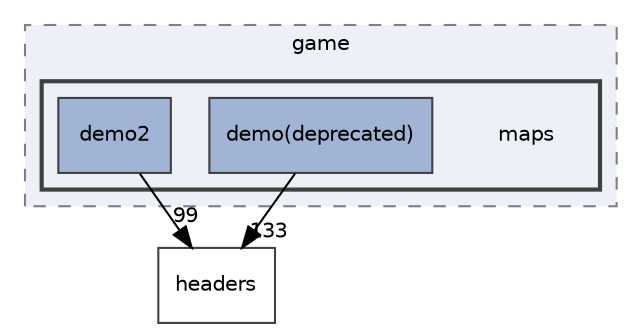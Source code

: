 digraph "games/game/maps"
{
 // LATEX_PDF_SIZE
  edge [fontname="Helvetica",fontsize="10",labelfontname="Helvetica",labelfontsize="10"];
  node [fontname="Helvetica",fontsize="10",shape=record];
  compound=true
  subgraph clusterdir_859be75312e42d6ebb568f8f09dd7ac4 {
    graph [ bgcolor="#edf0f7", pencolor="grey50", style="filled,dashed,", label="game", fontname="Helvetica", fontsize="10", URL="dir_859be75312e42d6ebb568f8f09dd7ac4.html"]
  subgraph clusterdir_7c6fd3eec1183867910fe84ca702f175 {
    graph [ bgcolor="#edf0f7", pencolor="grey25", style="filled,bold,", label="", fontname="Helvetica", fontsize="10", URL="dir_7c6fd3eec1183867910fe84ca702f175.html"]
    dir_7c6fd3eec1183867910fe84ca702f175 [shape=plaintext, label="maps"];
  dir_7b0ddaedb14472613d47ec49d533dc27 [shape=box, label="demo(deprecated)", style="filled,", fillcolor="#a2b4d6", color="grey25", URL="dir_7b0ddaedb14472613d47ec49d533dc27.html"];
  dir_c8845e8446aeb33ca77100ace79dd98d [shape=box, label="demo2", style="filled,", fillcolor="#a2b4d6", color="grey25", URL="dir_c8845e8446aeb33ca77100ace79dd98d.html"];
  }
  }
  dir_7f57b1e41c5acd0e859ae5f3a2b075a9 [shape=box, label="headers", style="", fillcolor="#edf0f7", color="grey25", URL="dir_7f57b1e41c5acd0e859ae5f3a2b075a9.html"];
  dir_7b0ddaedb14472613d47ec49d533dc27->dir_7f57b1e41c5acd0e859ae5f3a2b075a9 [headlabel="133", labeldistance=1.5 headhref="dir_000002_000008.html"];
  dir_c8845e8446aeb33ca77100ace79dd98d->dir_7f57b1e41c5acd0e859ae5f3a2b075a9 [headlabel="99", labeldistance=1.5 headhref="dir_000003_000008.html"];
}
